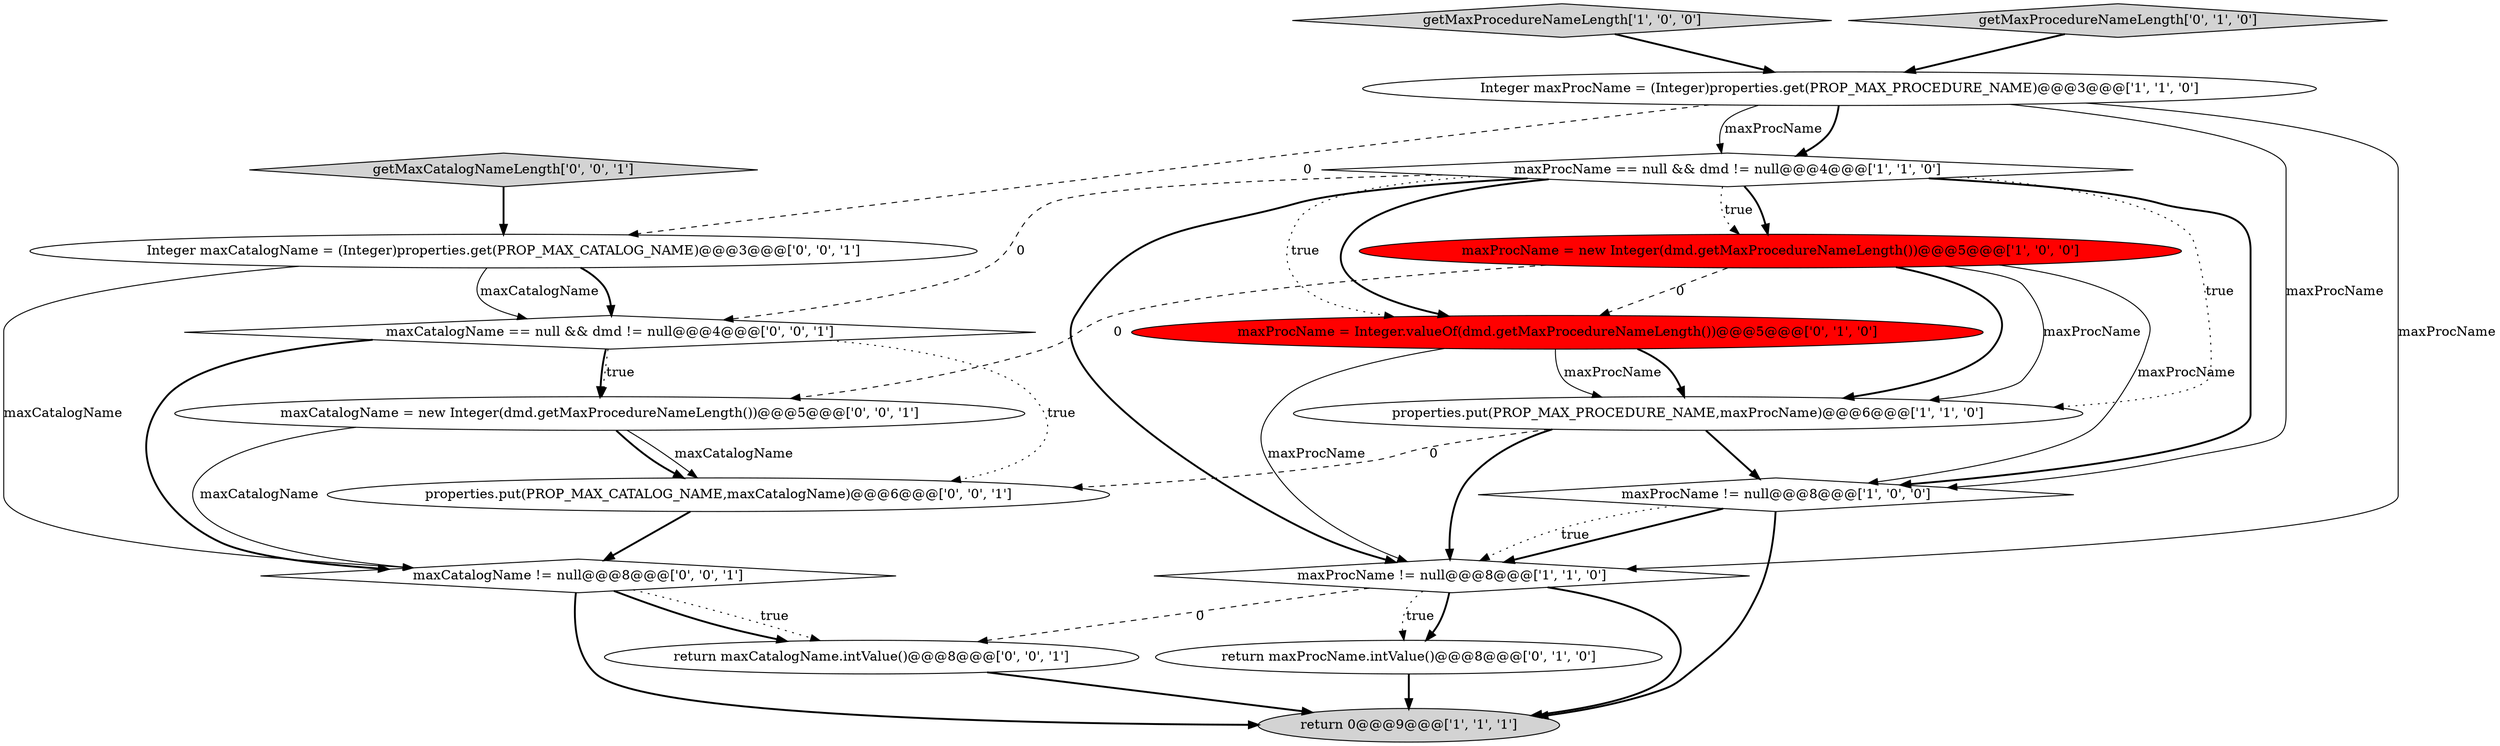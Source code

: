 digraph {
11 [style = filled, label = "getMaxCatalogNameLength['0', '0', '1']", fillcolor = lightgray, shape = diamond image = "AAA0AAABBB3BBB"];
17 [style = filled, label = "properties.put(PROP_MAX_CATALOG_NAME,maxCatalogName)@@@6@@@['0', '0', '1']", fillcolor = white, shape = ellipse image = "AAA0AAABBB3BBB"];
2 [style = filled, label = "maxProcName = new Integer(dmd.getMaxProcedureNameLength())@@@5@@@['1', '0', '0']", fillcolor = red, shape = ellipse image = "AAA1AAABBB1BBB"];
15 [style = filled, label = "return maxCatalogName.intValue()@@@8@@@['0', '0', '1']", fillcolor = white, shape = ellipse image = "AAA0AAABBB3BBB"];
6 [style = filled, label = "getMaxProcedureNameLength['1', '0', '0']", fillcolor = lightgray, shape = diamond image = "AAA0AAABBB1BBB"];
13 [style = filled, label = "maxCatalogName != null@@@8@@@['0', '0', '1']", fillcolor = white, shape = diamond image = "AAA0AAABBB3BBB"];
5 [style = filled, label = "Integer maxProcName = (Integer)properties.get(PROP_MAX_PROCEDURE_NAME)@@@3@@@['1', '1', '0']", fillcolor = white, shape = ellipse image = "AAA0AAABBB1BBB"];
3 [style = filled, label = "properties.put(PROP_MAX_PROCEDURE_NAME,maxProcName)@@@6@@@['1', '1', '0']", fillcolor = white, shape = ellipse image = "AAA0AAABBB1BBB"];
9 [style = filled, label = "getMaxProcedureNameLength['0', '1', '0']", fillcolor = lightgray, shape = diamond image = "AAA0AAABBB2BBB"];
14 [style = filled, label = "Integer maxCatalogName = (Integer)properties.get(PROP_MAX_CATALOG_NAME)@@@3@@@['0', '0', '1']", fillcolor = white, shape = ellipse image = "AAA0AAABBB3BBB"];
4 [style = filled, label = "return 0@@@9@@@['1', '1', '1']", fillcolor = lightgray, shape = ellipse image = "AAA0AAABBB1BBB"];
16 [style = filled, label = "maxCatalogName = new Integer(dmd.getMaxProcedureNameLength())@@@5@@@['0', '0', '1']", fillcolor = white, shape = ellipse image = "AAA0AAABBB3BBB"];
12 [style = filled, label = "maxCatalogName == null && dmd != null@@@4@@@['0', '0', '1']", fillcolor = white, shape = diamond image = "AAA0AAABBB3BBB"];
1 [style = filled, label = "maxProcName != null@@@8@@@['1', '0', '0']", fillcolor = white, shape = diamond image = "AAA0AAABBB1BBB"];
0 [style = filled, label = "maxProcName == null && dmd != null@@@4@@@['1', '1', '0']", fillcolor = white, shape = diamond image = "AAA0AAABBB1BBB"];
10 [style = filled, label = "maxProcName = Integer.valueOf(dmd.getMaxProcedureNameLength())@@@5@@@['0', '1', '0']", fillcolor = red, shape = ellipse image = "AAA1AAABBB2BBB"];
7 [style = filled, label = "maxProcName != null@@@8@@@['1', '1', '0']", fillcolor = white, shape = diamond image = "AAA0AAABBB1BBB"];
8 [style = filled, label = "return maxProcName.intValue()@@@8@@@['0', '1', '0']", fillcolor = white, shape = ellipse image = "AAA0AAABBB2BBB"];
2->1 [style = solid, label="maxProcName"];
1->4 [style = bold, label=""];
12->17 [style = dotted, label="true"];
2->3 [style = solid, label="maxProcName"];
5->14 [style = dashed, label="0"];
3->17 [style = dashed, label="0"];
3->1 [style = bold, label=""];
11->14 [style = bold, label=""];
0->10 [style = dotted, label="true"];
2->3 [style = bold, label=""];
0->2 [style = bold, label=""];
16->13 [style = solid, label="maxCatalogName"];
10->3 [style = bold, label=""];
12->16 [style = bold, label=""];
7->4 [style = bold, label=""];
16->17 [style = bold, label=""];
0->12 [style = dashed, label="0"];
14->13 [style = solid, label="maxCatalogName"];
7->8 [style = bold, label=""];
1->7 [style = bold, label=""];
2->10 [style = dashed, label="0"];
0->7 [style = bold, label=""];
5->7 [style = solid, label="maxProcName"];
1->7 [style = dotted, label="true"];
16->17 [style = solid, label="maxCatalogName"];
12->13 [style = bold, label=""];
10->3 [style = solid, label="maxProcName"];
6->5 [style = bold, label=""];
0->10 [style = bold, label=""];
5->0 [style = bold, label=""];
3->7 [style = bold, label=""];
12->16 [style = dotted, label="true"];
0->1 [style = bold, label=""];
2->16 [style = dashed, label="0"];
14->12 [style = bold, label=""];
15->4 [style = bold, label=""];
7->15 [style = dashed, label="0"];
14->12 [style = solid, label="maxCatalogName"];
9->5 [style = bold, label=""];
5->0 [style = solid, label="maxProcName"];
17->13 [style = bold, label=""];
13->15 [style = dotted, label="true"];
13->15 [style = bold, label=""];
0->3 [style = dotted, label="true"];
8->4 [style = bold, label=""];
0->2 [style = dotted, label="true"];
10->7 [style = solid, label="maxProcName"];
7->8 [style = dotted, label="true"];
5->1 [style = solid, label="maxProcName"];
13->4 [style = bold, label=""];
}
